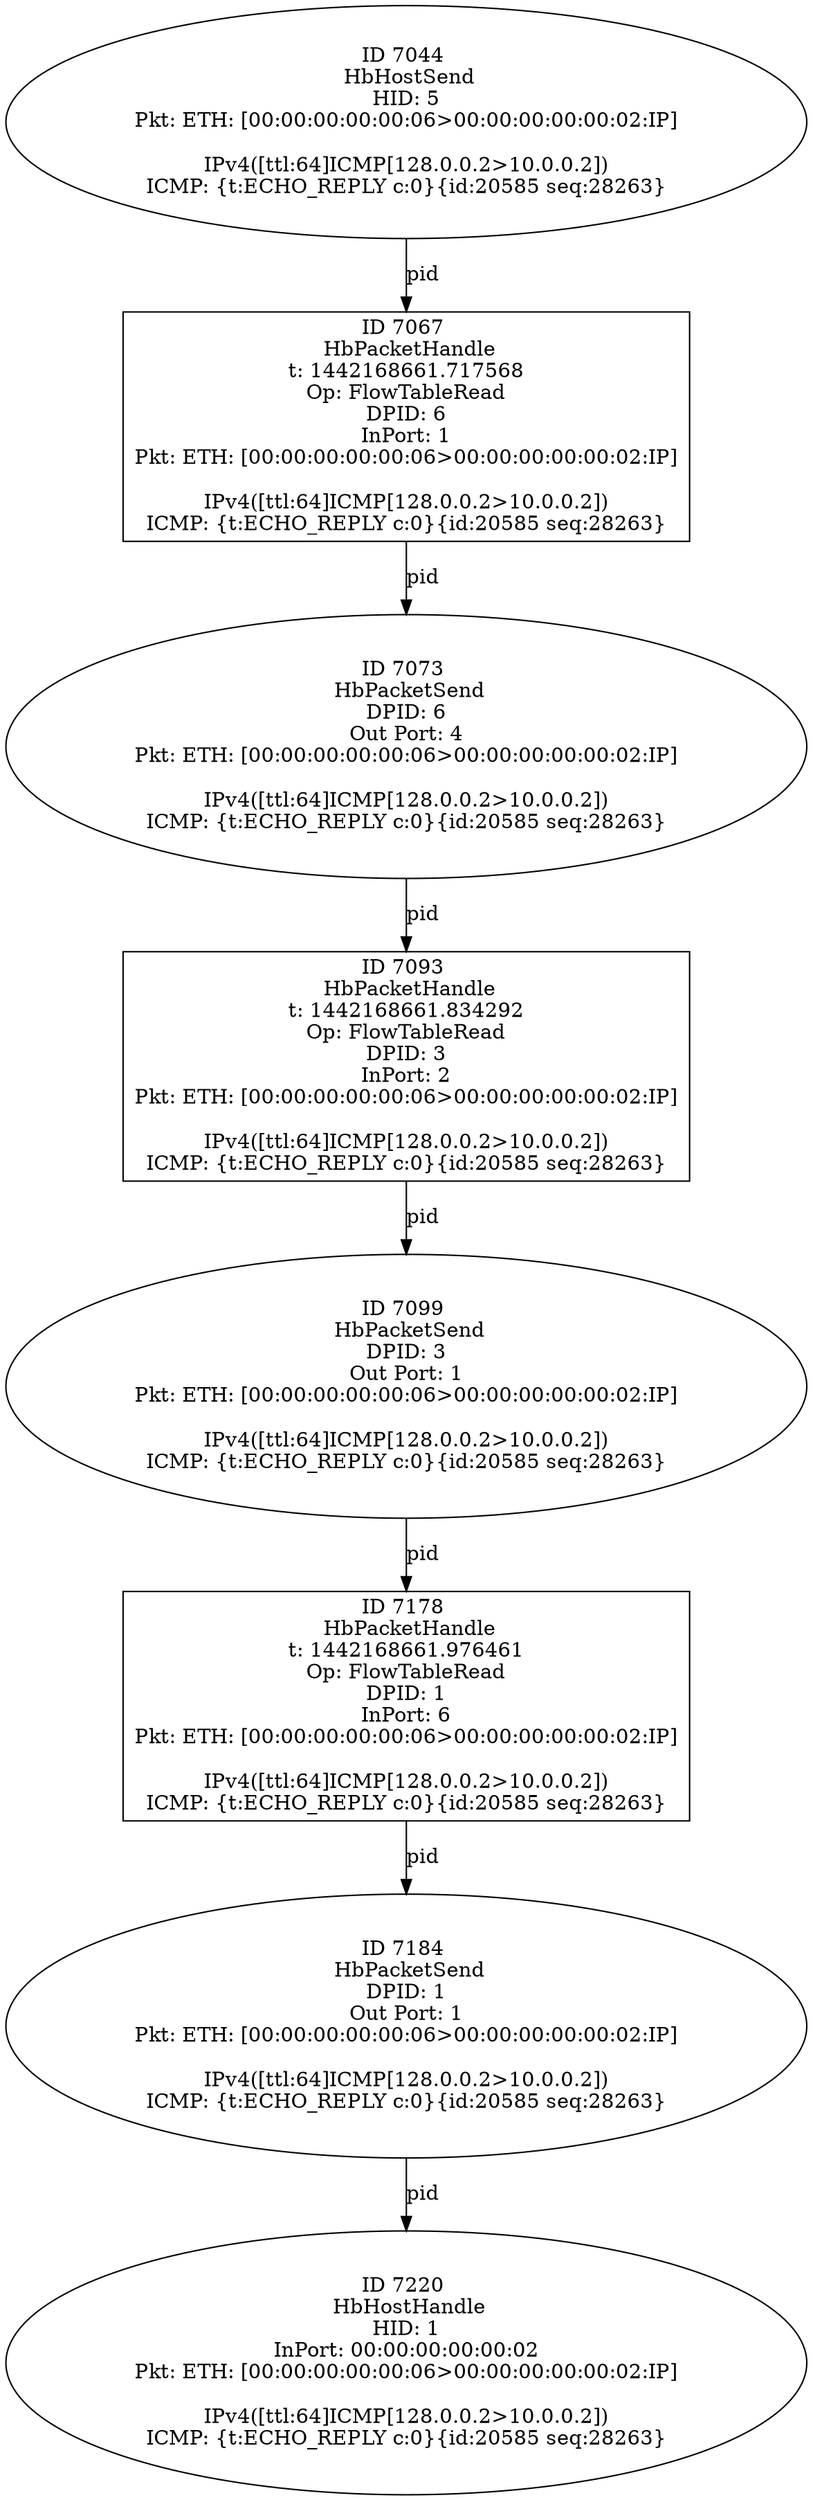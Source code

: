 strict digraph G {
7073 [shape=oval, event=<hb_events.HbPacketSend object at 0x10baeb410>, label="ID 7073 
 HbPacketSend
DPID: 6
Out Port: 4
Pkt: ETH: [00:00:00:00:00:06>00:00:00:00:00:02:IP]

IPv4([ttl:64]ICMP[128.0.0.2>10.0.0.2])
ICMP: {t:ECHO_REPLY c:0}{id:20585 seq:28263}"];
7099 [shape=oval, event=<hb_events.HbPacketSend object at 0x10bb07c90>, label="ID 7099 
 HbPacketSend
DPID: 3
Out Port: 1
Pkt: ETH: [00:00:00:00:00:06>00:00:00:00:00:02:IP]

IPv4([ttl:64]ICMP[128.0.0.2>10.0.0.2])
ICMP: {t:ECHO_REPLY c:0}{id:20585 seq:28263}"];
7044 [shape=oval, event=<hb_events.HbHostSend object at 0x10bacfc10>, label="ID 7044 
 HbHostSend
HID: 5
Pkt: ETH: [00:00:00:00:00:06>00:00:00:00:00:02:IP]

IPv4([ttl:64]ICMP[128.0.0.2>10.0.0.2])
ICMP: {t:ECHO_REPLY c:0}{id:20585 seq:28263}"];
7178 [shape=box, event=<hb_events.HbPacketHandle object at 0x10bb4b690>, label="ID 7178 
 HbPacketHandle
t: 1442168661.976461
Op: FlowTableRead
DPID: 1
InPort: 6
Pkt: ETH: [00:00:00:00:00:06>00:00:00:00:00:02:IP]

IPv4([ttl:64]ICMP[128.0.0.2>10.0.0.2])
ICMP: {t:ECHO_REPLY c:0}{id:20585 seq:28263}"];
7184 [shape=oval, event=<hb_events.HbPacketSend object at 0x10bb4bad0>, label="ID 7184 
 HbPacketSend
DPID: 1
Out Port: 1
Pkt: ETH: [00:00:00:00:00:06>00:00:00:00:00:02:IP]

IPv4([ttl:64]ICMP[128.0.0.2>10.0.0.2])
ICMP: {t:ECHO_REPLY c:0}{id:20585 seq:28263}"];
7220 [shape=oval, event=<hb_events.HbHostHandle object at 0x10bb6cfd0>, label="ID 7220 
 HbHostHandle
HID: 1
InPort: 00:00:00:00:00:02
Pkt: ETH: [00:00:00:00:00:06>00:00:00:00:00:02:IP]

IPv4([ttl:64]ICMP[128.0.0.2>10.0.0.2])
ICMP: {t:ECHO_REPLY c:0}{id:20585 seq:28263}"];
7093 [shape=box, event=<hb_events.HbPacketHandle object at 0x10bb01710>, label="ID 7093 
 HbPacketHandle
t: 1442168661.834292
Op: FlowTableRead
DPID: 3
InPort: 2
Pkt: ETH: [00:00:00:00:00:06>00:00:00:00:00:02:IP]

IPv4([ttl:64]ICMP[128.0.0.2>10.0.0.2])
ICMP: {t:ECHO_REPLY c:0}{id:20585 seq:28263}"];
7067 [shape=box, event=<hb_events.HbPacketHandle object at 0x10baebd10>, label="ID 7067 
 HbPacketHandle
t: 1442168661.717568
Op: FlowTableRead
DPID: 6
InPort: 1
Pkt: ETH: [00:00:00:00:00:06>00:00:00:00:00:02:IP]

IPv4([ttl:64]ICMP[128.0.0.2>10.0.0.2])
ICMP: {t:ECHO_REPLY c:0}{id:20585 seq:28263}"];
7073 -> 7093  [rel=pid, label=pid];
7067 -> 7073  [rel=pid, label=pid];
7044 -> 7067  [rel=pid, label=pid];
7178 -> 7184  [rel=pid, label=pid];
7184 -> 7220  [rel=pid, label=pid];
7093 -> 7099  [rel=pid, label=pid];
7099 -> 7178  [rel=pid, label=pid];
}
